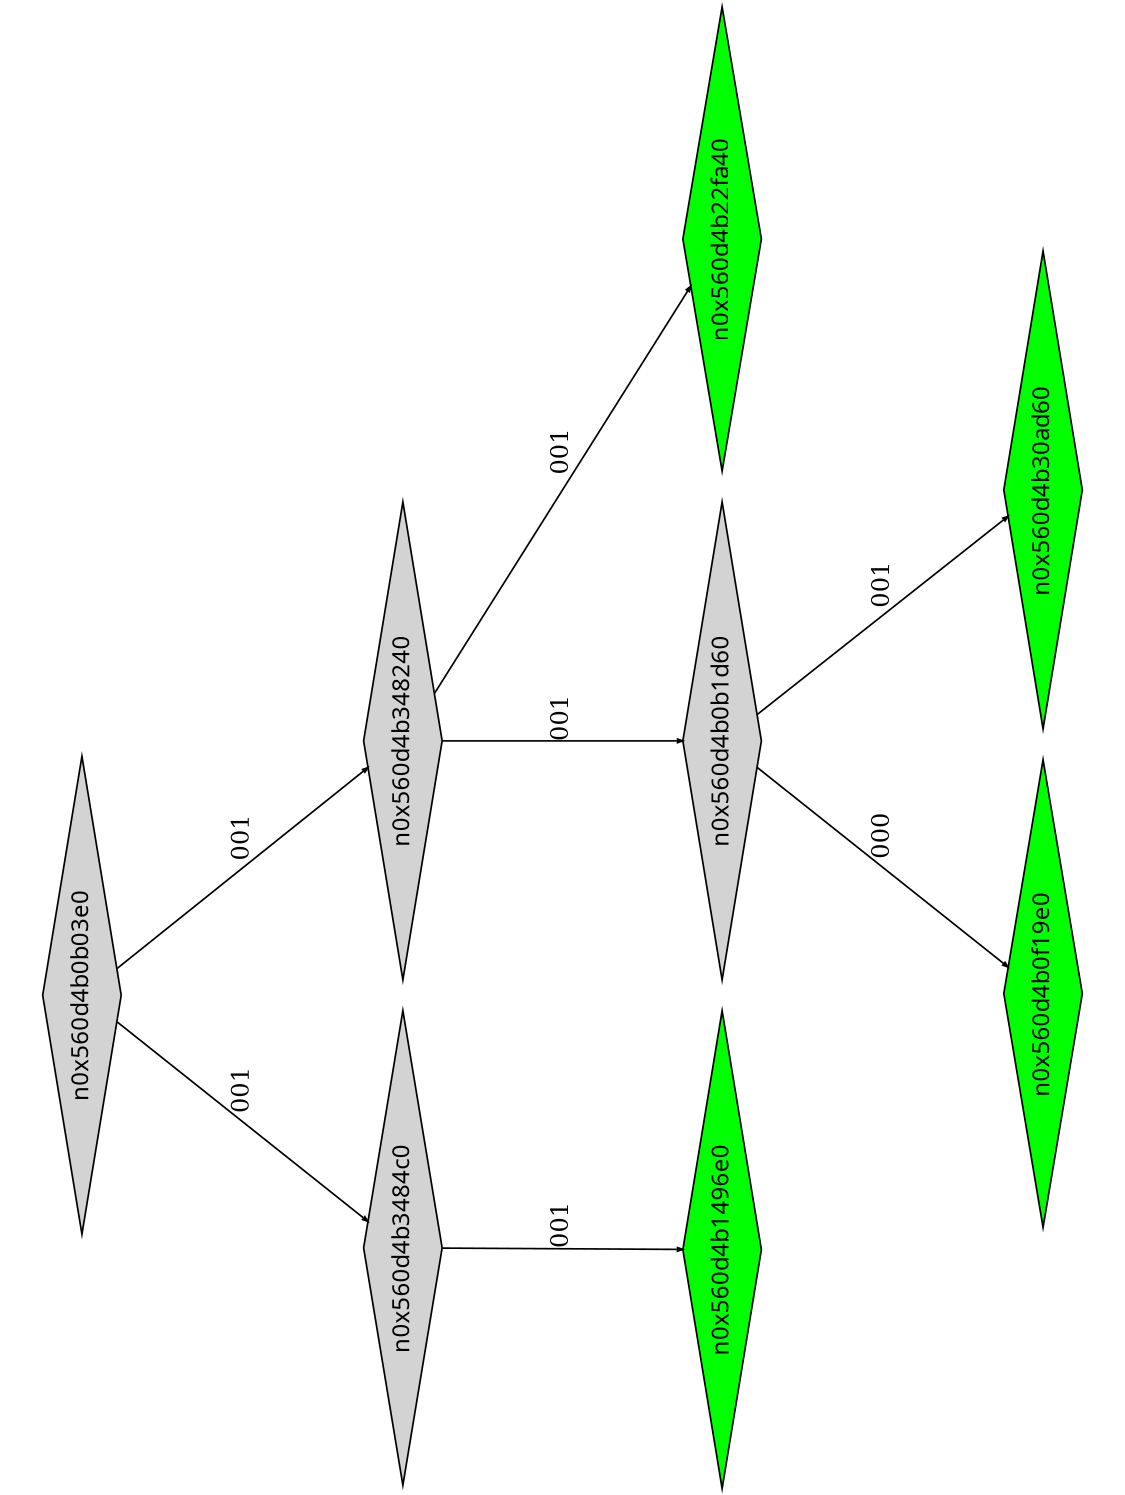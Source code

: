 digraph G {
	size="10,7.5";
	ratio=fill;
	rotate=90;
	center = "true";
	node [style="filled",width=.1,height=.1,fontname="Terminus"]
	edge [arrowsize=.3]
	n0x560d4b0b03e0 [shape=diamond];
	n0x560d4b0b03e0 -> n0x560d4b3484c0 [label=001];
	n0x560d4b0b03e0 -> n0x560d4b348240 [label=001];
	n0x560d4b348240 [shape=diamond];
	n0x560d4b348240 -> n0x560d4b0b1d60 [label=001];
	n0x560d4b348240 -> n0x560d4b22fa40 [label=001];
	n0x560d4b22fa40 [shape=diamond,fillcolor=green];
	n0x560d4b0b1d60 [shape=diamond];
	n0x560d4b0b1d60 -> n0x560d4b0f19e0 [label=000];
	n0x560d4b0b1d60 -> n0x560d4b30ad60 [label=001];
	n0x560d4b30ad60 [shape=diamond,fillcolor=green];
	n0x560d4b0f19e0 [shape=diamond,fillcolor=green];
	n0x560d4b3484c0 [shape=diamond];
	n0x560d4b3484c0 -> n0x560d4b1496e0 [label=001];
	n0x560d4b1496e0 [shape=diamond,fillcolor=green];
}
